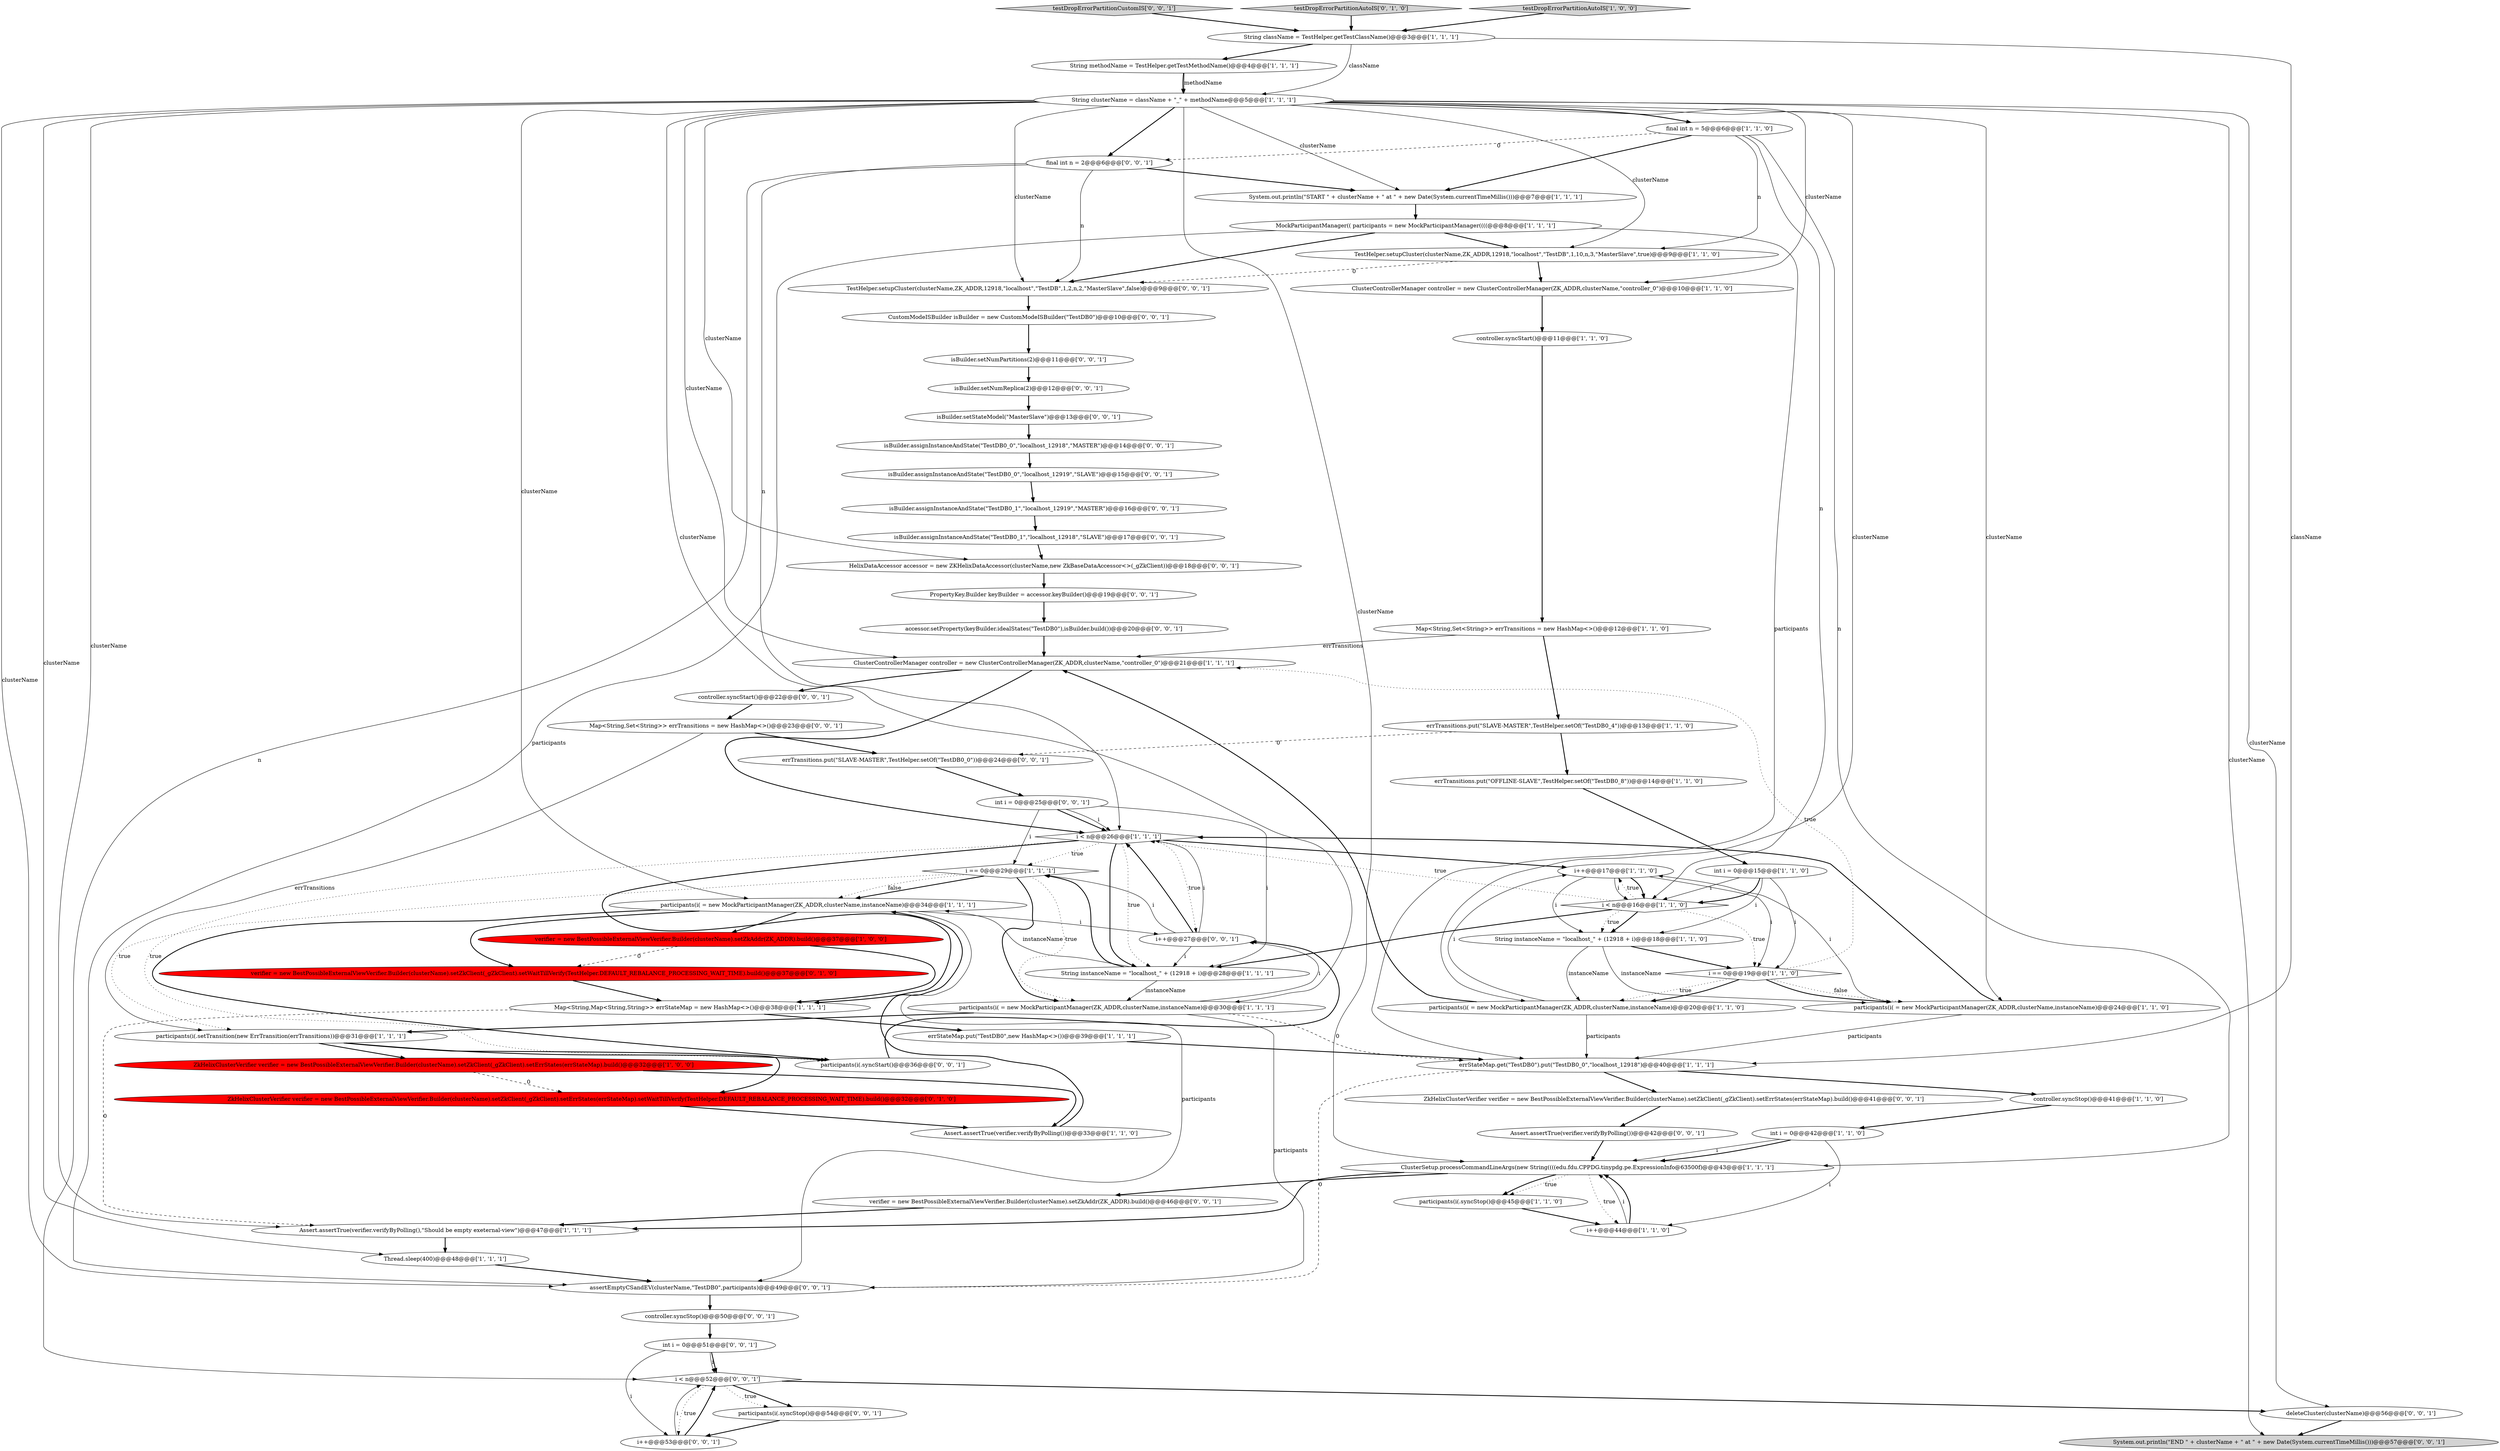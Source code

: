 digraph {
45 [style = filled, label = "CustomModeISBuilder isBuilder = new CustomModeISBuilder(\"TestDB0\")@@@10@@@['0', '0', '1']", fillcolor = white, shape = ellipse image = "AAA0AAABBB3BBB"];
19 [style = filled, label = "i < n@@@26@@@['1', '1', '1']", fillcolor = white, shape = diamond image = "AAA0AAABBB1BBB"];
40 [style = filled, label = "verifier = new BestPossibleExternalViewVerifier.Builder(clusterName).setZkClient(_gZkClient).setWaitTillVerify(TestHelper.DEFAULT_REBALANCE_PROCESSING_WAIT_TIME).build()@@@37@@@['0', '1', '0']", fillcolor = red, shape = ellipse image = "AAA1AAABBB2BBB"];
54 [style = filled, label = "int i = 0@@@25@@@['0', '0', '1']", fillcolor = white, shape = ellipse image = "AAA0AAABBB3BBB"];
59 [style = filled, label = "participants(i(.syncStop()@@@54@@@['0', '0', '1']", fillcolor = white, shape = ellipse image = "AAA0AAABBB3BBB"];
65 [style = filled, label = "testDropErrorPartitionCustomIS['0', '0', '1']", fillcolor = lightgray, shape = diamond image = "AAA0AAABBB3BBB"];
30 [style = filled, label = "String instanceName = \"localhost_\" + (12918 + i)@@@18@@@['1', '1', '0']", fillcolor = white, shape = ellipse image = "AAA0AAABBB1BBB"];
35 [style = filled, label = "ClusterControllerManager controller = new ClusterControllerManager(ZK_ADDR,clusterName,\"controller_0\")@@@10@@@['1', '1', '0']", fillcolor = white, shape = ellipse image = "AAA0AAABBB1BBB"];
22 [style = filled, label = "i == 0@@@29@@@['1', '1', '1']", fillcolor = white, shape = diamond image = "AAA0AAABBB1BBB"];
1 [style = filled, label = "participants(i(.syncStop()@@@45@@@['1', '1', '0']", fillcolor = white, shape = ellipse image = "AAA0AAABBB1BBB"];
46 [style = filled, label = "i < n@@@52@@@['0', '0', '1']", fillcolor = white, shape = diamond image = "AAA0AAABBB3BBB"];
15 [style = filled, label = "Thread.sleep(400)@@@48@@@['1', '1', '1']", fillcolor = white, shape = ellipse image = "AAA0AAABBB1BBB"];
33 [style = filled, label = "errStateMap.get(\"TestDB0\").put(\"TestDB0_0\",\"localhost_12918\")@@@40@@@['1', '1', '1']", fillcolor = white, shape = ellipse image = "AAA0AAABBB1BBB"];
44 [style = filled, label = "accessor.setProperty(keyBuilder.idealStates(\"TestDB0\"),isBuilder.build())@@@20@@@['0', '0', '1']", fillcolor = white, shape = ellipse image = "AAA0AAABBB3BBB"];
52 [style = filled, label = "isBuilder.assignInstanceAndState(\"TestDB0_0\",\"localhost_12918\",\"MASTER\")@@@14@@@['0', '0', '1']", fillcolor = white, shape = ellipse image = "AAA0AAABBB3BBB"];
18 [style = filled, label = "errTransitions.put(\"OFFLINE-SLAVE\",TestHelper.setOf(\"TestDB0_8\"))@@@14@@@['1', '1', '0']", fillcolor = white, shape = ellipse image = "AAA0AAABBB1BBB"];
6 [style = filled, label = "int i = 0@@@42@@@['1', '1', '0']", fillcolor = white, shape = ellipse image = "AAA0AAABBB1BBB"];
7 [style = filled, label = "TestHelper.setupCluster(clusterName,ZK_ADDR,12918,\"localhost\",\"TestDB\",1,10,n,3,\"MasterSlave\",true)@@@9@@@['1', '1', '0']", fillcolor = white, shape = ellipse image = "AAA0AAABBB1BBB"];
56 [style = filled, label = "i++@@@27@@@['0', '0', '1']", fillcolor = white, shape = ellipse image = "AAA0AAABBB3BBB"];
9 [style = filled, label = "String instanceName = \"localhost_\" + (12918 + i)@@@28@@@['1', '1', '1']", fillcolor = white, shape = ellipse image = "AAA0AAABBB1BBB"];
58 [style = filled, label = "isBuilder.setStateModel(\"MasterSlave\")@@@13@@@['0', '0', '1']", fillcolor = white, shape = ellipse image = "AAA0AAABBB3BBB"];
2 [style = filled, label = "participants(i( = new MockParticipantManager(ZK_ADDR,clusterName,instanceName)@@@34@@@['1', '1', '1']", fillcolor = white, shape = ellipse image = "AAA0AAABBB1BBB"];
42 [style = filled, label = "testDropErrorPartitionAutoIS['0', '1', '0']", fillcolor = lightgray, shape = diamond image = "AAA0AAABBB2BBB"];
60 [style = filled, label = "HelixDataAccessor accessor = new ZKHelixDataAccessor(clusterName,new ZkBaseDataAccessor<>(_gZkClient))@@@18@@@['0', '0', '1']", fillcolor = white, shape = ellipse image = "AAA0AAABBB3BBB"];
16 [style = filled, label = "int i = 0@@@15@@@['1', '1', '0']", fillcolor = white, shape = ellipse image = "AAA0AAABBB1BBB"];
11 [style = filled, label = "Assert.assertTrue(verifier.verifyByPolling())@@@33@@@['1', '1', '0']", fillcolor = white, shape = ellipse image = "AAA0AAABBB1BBB"];
51 [style = filled, label = "int i = 0@@@51@@@['0', '0', '1']", fillcolor = white, shape = ellipse image = "AAA0AAABBB3BBB"];
37 [style = filled, label = "i < n@@@16@@@['1', '1', '0']", fillcolor = white, shape = diamond image = "AAA0AAABBB1BBB"];
17 [style = filled, label = "Map<String,Map<String,String>> errStateMap = new HashMap<>()@@@38@@@['1', '1', '1']", fillcolor = white, shape = ellipse image = "AAA0AAABBB1BBB"];
41 [style = filled, label = "ZkHelixClusterVerifier verifier = new BestPossibleExternalViewVerifier.Builder(clusterName).setZkClient(_gZkClient).setErrStates(errStateMap).setWaitTillVerify(TestHelper.DEFAULT_REBALANCE_PROCESSING_WAIT_TIME).build()@@@32@@@['0', '1', '0']", fillcolor = red, shape = ellipse image = "AAA1AAABBB2BBB"];
73 [style = filled, label = "isBuilder.assignInstanceAndState(\"TestDB0_1\",\"localhost_12918\",\"SLAVE\")@@@17@@@['0', '0', '1']", fillcolor = white, shape = ellipse image = "AAA0AAABBB3BBB"];
21 [style = filled, label = "participants(i( = new MockParticipantManager(ZK_ADDR,clusterName,instanceName)@@@24@@@['1', '1', '0']", fillcolor = white, shape = ellipse image = "AAA0AAABBB1BBB"];
57 [style = filled, label = "controller.syncStart()@@@22@@@['0', '0', '1']", fillcolor = white, shape = ellipse image = "AAA0AAABBB3BBB"];
4 [style = filled, label = "i++@@@17@@@['1', '1', '0']", fillcolor = white, shape = ellipse image = "AAA0AAABBB1BBB"];
62 [style = filled, label = "isBuilder.setNumPartitions(2)@@@11@@@['0', '0', '1']", fillcolor = white, shape = ellipse image = "AAA0AAABBB3BBB"];
64 [style = filled, label = "TestHelper.setupCluster(clusterName,ZK_ADDR,12918,\"localhost\",\"TestDB\",1,2,n,2,\"MasterSlave\",false)@@@9@@@['0', '0', '1']", fillcolor = white, shape = ellipse image = "AAA0AAABBB3BBB"];
13 [style = filled, label = "errTransitions.put(\"SLAVE-MASTER\",TestHelper.setOf(\"TestDB0_4\"))@@@13@@@['1', '1', '0']", fillcolor = white, shape = ellipse image = "AAA0AAABBB1BBB"];
29 [style = filled, label = "participants(i(.setTransition(new ErrTransition(errTransitions))@@@31@@@['1', '1', '1']", fillcolor = white, shape = ellipse image = "AAA0AAABBB1BBB"];
12 [style = filled, label = "controller.syncStop()@@@41@@@['1', '1', '0']", fillcolor = white, shape = ellipse image = "AAA0AAABBB1BBB"];
0 [style = filled, label = "Map<String,Set<String>> errTransitions = new HashMap<>()@@@12@@@['1', '1', '0']", fillcolor = white, shape = ellipse image = "AAA0AAABBB1BBB"];
5 [style = filled, label = "ZkHelixClusterVerifier verifier = new BestPossibleExternalViewVerifier.Builder(clusterName).setZkClient(_gZkClient).setErrStates(errStateMap).build()@@@32@@@['1', '0', '0']", fillcolor = red, shape = ellipse image = "AAA1AAABBB1BBB"];
8 [style = filled, label = "participants(i( = new MockParticipantManager(ZK_ADDR,clusterName,instanceName)@@@20@@@['1', '1', '0']", fillcolor = white, shape = ellipse image = "AAA0AAABBB1BBB"];
10 [style = filled, label = "final int n = 5@@@6@@@['1', '1', '0']", fillcolor = white, shape = ellipse image = "AAA0AAABBB1BBB"];
47 [style = filled, label = "isBuilder.setNumReplica(2)@@@12@@@['0', '0', '1']", fillcolor = white, shape = ellipse image = "AAA0AAABBB3BBB"];
28 [style = filled, label = "ClusterSetup.processCommandLineArgs(new String((((edu.fdu.CPPDG.tinypdg.pe.ExpressionInfo@63500f)@@@43@@@['1', '1', '1']", fillcolor = white, shape = ellipse image = "AAA0AAABBB1BBB"];
32 [style = filled, label = "String clusterName = className + \"_\" + methodName@@@5@@@['1', '1', '1']", fillcolor = white, shape = ellipse image = "AAA0AAABBB1BBB"];
27 [style = filled, label = "participants(i( = new MockParticipantManager(ZK_ADDR,clusterName,instanceName)@@@30@@@['1', '1', '1']", fillcolor = white, shape = ellipse image = "AAA0AAABBB1BBB"];
38 [style = filled, label = "MockParticipantManager(( participants = new MockParticipantManager((((@@@8@@@['1', '1', '1']", fillcolor = white, shape = ellipse image = "AAA0AAABBB1BBB"];
61 [style = filled, label = "verifier = new BestPossibleExternalViewVerifier.Builder(clusterName).setZkAddr(ZK_ADDR).build()@@@46@@@['0', '0', '1']", fillcolor = white, shape = ellipse image = "AAA0AAABBB3BBB"];
31 [style = filled, label = "verifier = new BestPossibleExternalViewVerifier.Builder(clusterName).setZkAddr(ZK_ADDR).build()@@@37@@@['1', '0', '0']", fillcolor = red, shape = ellipse image = "AAA1AAABBB1BBB"];
63 [style = filled, label = "errTransitions.put(\"SLAVE-MASTER\",TestHelper.setOf(\"TestDB0_0\"))@@@24@@@['0', '0', '1']", fillcolor = white, shape = ellipse image = "AAA0AAABBB3BBB"];
14 [style = filled, label = "controller.syncStart()@@@11@@@['1', '1', '0']", fillcolor = white, shape = ellipse image = "AAA0AAABBB1BBB"];
39 [style = filled, label = "String className = TestHelper.getTestClassName()@@@3@@@['1', '1', '1']", fillcolor = white, shape = ellipse image = "AAA0AAABBB1BBB"];
55 [style = filled, label = "isBuilder.assignInstanceAndState(\"TestDB0_0\",\"localhost_12919\",\"SLAVE\")@@@15@@@['0', '0', '1']", fillcolor = white, shape = ellipse image = "AAA0AAABBB3BBB"];
3 [style = filled, label = "i++@@@44@@@['1', '1', '0']", fillcolor = white, shape = ellipse image = "AAA0AAABBB1BBB"];
36 [style = filled, label = "Assert.assertTrue(verifier.verifyByPolling(),\"Should be empty exeternal-view\")@@@47@@@['1', '1', '1']", fillcolor = white, shape = ellipse image = "AAA0AAABBB1BBB"];
53 [style = filled, label = "ZkHelixClusterVerifier verifier = new BestPossibleExternalViewVerifier.Builder(clusterName).setZkClient(_gZkClient).setErrStates(errStateMap).build()@@@41@@@['0', '0', '1']", fillcolor = white, shape = ellipse image = "AAA0AAABBB3BBB"];
69 [style = filled, label = "isBuilder.assignInstanceAndState(\"TestDB0_1\",\"localhost_12919\",\"MASTER\")@@@16@@@['0', '0', '1']", fillcolor = white, shape = ellipse image = "AAA0AAABBB3BBB"];
48 [style = filled, label = "PropertyKey.Builder keyBuilder = accessor.keyBuilder()@@@19@@@['0', '0', '1']", fillcolor = white, shape = ellipse image = "AAA0AAABBB3BBB"];
72 [style = filled, label = "Map<String,Set<String>> errTransitions = new HashMap<>()@@@23@@@['0', '0', '1']", fillcolor = white, shape = ellipse image = "AAA0AAABBB3BBB"];
23 [style = filled, label = "errStateMap.put(\"TestDB0\",new HashMap<>())@@@39@@@['1', '1', '1']", fillcolor = white, shape = ellipse image = "AAA0AAABBB1BBB"];
66 [style = filled, label = "i++@@@53@@@['0', '0', '1']", fillcolor = white, shape = ellipse image = "AAA0AAABBB3BBB"];
50 [style = filled, label = "participants(i(.syncStart()@@@36@@@['0', '0', '1']", fillcolor = white, shape = ellipse image = "AAA0AAABBB3BBB"];
25 [style = filled, label = "System.out.println(\"START \" + clusterName + \" at \" + new Date(System.currentTimeMillis()))@@@7@@@['1', '1', '1']", fillcolor = white, shape = ellipse image = "AAA0AAABBB1BBB"];
26 [style = filled, label = "ClusterControllerManager controller = new ClusterControllerManager(ZK_ADDR,clusterName,\"controller_0\")@@@21@@@['1', '1', '1']", fillcolor = white, shape = ellipse image = "AAA0AAABBB1BBB"];
24 [style = filled, label = "i == 0@@@19@@@['1', '1', '0']", fillcolor = white, shape = diamond image = "AAA0AAABBB1BBB"];
49 [style = filled, label = "System.out.println(\"END \" + clusterName + \" at \" + new Date(System.currentTimeMillis()))@@@57@@@['0', '0', '1']", fillcolor = lightgray, shape = ellipse image = "AAA0AAABBB3BBB"];
67 [style = filled, label = "assertEmptyCSandEV(clusterName,\"TestDB0\",participants)@@@49@@@['0', '0', '1']", fillcolor = white, shape = ellipse image = "AAA0AAABBB3BBB"];
70 [style = filled, label = "Assert.assertTrue(verifier.verifyByPolling())@@@42@@@['0', '0', '1']", fillcolor = white, shape = ellipse image = "AAA0AAABBB3BBB"];
34 [style = filled, label = "String methodName = TestHelper.getTestMethodName()@@@4@@@['1', '1', '1']", fillcolor = white, shape = ellipse image = "AAA0AAABBB1BBB"];
68 [style = filled, label = "deleteCluster(clusterName)@@@56@@@['0', '0', '1']", fillcolor = white, shape = ellipse image = "AAA0AAABBB3BBB"];
71 [style = filled, label = "final int n = 2@@@6@@@['0', '0', '1']", fillcolor = white, shape = ellipse image = "AAA0AAABBB3BBB"];
43 [style = filled, label = "controller.syncStop()@@@50@@@['0', '0', '1']", fillcolor = white, shape = ellipse image = "AAA0AAABBB3BBB"];
20 [style = filled, label = "testDropErrorPartitionAutoIS['1', '0', '0']", fillcolor = lightgray, shape = diamond image = "AAA0AAABBB1BBB"];
38->64 [style = bold, label=""];
16->37 [style = bold, label=""];
71->25 [style = bold, label=""];
29->5 [style = bold, label=""];
33->67 [style = dashed, label="0"];
0->13 [style = bold, label=""];
46->66 [style = dotted, label="true"];
7->35 [style = bold, label=""];
50->56 [style = bold, label=""];
31->40 [style = dashed, label="0"];
68->49 [style = bold, label=""];
41->11 [style = bold, label=""];
52->55 [style = bold, label=""];
32->7 [style = solid, label="clusterName"];
4->37 [style = solid, label="i"];
56->9 [style = solid, label="i"];
30->8 [style = solid, label="instanceName"];
54->19 [style = bold, label=""];
59->66 [style = bold, label=""];
37->9 [style = bold, label=""];
3->28 [style = solid, label="i"];
32->35 [style = solid, label="clusterName"];
23->33 [style = bold, label=""];
32->64 [style = solid, label="clusterName"];
24->21 [style = bold, label=""];
19->9 [style = bold, label=""];
38->7 [style = bold, label=""];
32->27 [style = solid, label="clusterName"];
45->62 [style = bold, label=""];
26->57 [style = bold, label=""];
54->19 [style = solid, label="i"];
34->32 [style = bold, label=""];
24->8 [style = dotted, label="true"];
17->36 [style = dashed, label="0"];
51->66 [style = solid, label="i"];
9->27 [style = solid, label="instanceName"];
5->41 [style = dashed, label="0"];
8->4 [style = solid, label="i"];
73->60 [style = bold, label=""];
46->59 [style = bold, label=""];
2->31 [style = bold, label=""];
70->28 [style = bold, label=""];
66->46 [style = bold, label=""];
22->29 [style = dotted, label="true"];
28->36 [style = bold, label=""];
56->22 [style = solid, label="i"];
21->19 [style = bold, label=""];
39->34 [style = bold, label=""];
63->54 [style = bold, label=""];
43->51 [style = bold, label=""];
15->67 [style = bold, label=""];
7->64 [style = dashed, label="0"];
71->46 [style = solid, label="n"];
37->19 [style = dotted, label="true"];
48->44 [style = bold, label=""];
54->9 [style = solid, label="i"];
32->10 [style = bold, label=""];
16->37 [style = solid, label="i"];
60->48 [style = bold, label=""];
47->58 [style = bold, label=""];
32->25 [style = solid, label="clusterName"];
32->49 [style = solid, label="clusterName"];
64->45 [style = bold, label=""];
37->4 [style = dotted, label="true"];
10->25 [style = bold, label=""];
24->26 [style = dotted, label="true"];
28->61 [style = bold, label=""];
65->39 [style = bold, label=""];
71->64 [style = solid, label="n"];
19->9 [style = dotted, label="true"];
19->22 [style = dotted, label="true"];
40->17 [style = bold, label=""];
66->46 [style = solid, label="i"];
10->71 [style = dashed, label="0"];
20->39 [style = bold, label=""];
46->68 [style = bold, label=""];
5->11 [style = bold, label=""];
16->30 [style = solid, label="i"];
39->32 [style = solid, label="className"];
24->8 [style = bold, label=""];
27->29 [style = bold, label=""];
32->21 [style = solid, label="clusterName"];
24->21 [style = dotted, label="false"];
13->18 [style = bold, label=""];
30->21 [style = solid, label="instanceName"];
10->37 [style = solid, label="n"];
25->38 [style = bold, label=""];
9->22 [style = bold, label=""];
30->24 [style = bold, label=""];
2->56 [style = solid, label="i"];
51->46 [style = solid, label="i"];
22->2 [style = bold, label=""];
32->2 [style = solid, label="clusterName"];
10->7 [style = solid, label="n"];
32->67 [style = solid, label="clusterName"];
6->28 [style = solid, label="i"];
32->71 [style = bold, label=""];
55->69 [style = bold, label=""];
28->3 [style = dotted, label="true"];
10->28 [style = solid, label="n"];
37->30 [style = bold, label=""];
8->33 [style = solid, label="participants"];
21->4 [style = solid, label="i"];
42->39 [style = bold, label=""];
1->3 [style = bold, label=""];
19->17 [style = bold, label=""];
33->12 [style = bold, label=""];
26->19 [style = bold, label=""];
28->1 [style = dotted, label="true"];
35->14 [style = bold, label=""];
17->23 [style = bold, label=""];
27->67 [style = solid, label="participants"];
61->36 [style = bold, label=""];
3->28 [style = bold, label=""];
56->19 [style = solid, label="i"];
72->63 [style = bold, label=""];
46->59 [style = dotted, label="true"];
29->50 [style = bold, label=""];
32->68 [style = solid, label="clusterName"];
22->27 [style = dotted, label="true"];
19->56 [style = dotted, label="true"];
71->19 [style = solid, label="n"];
2->67 [style = solid, label="participants"];
13->63 [style = dashed, label="0"];
0->26 [style = solid, label="errTransitions"];
62->47 [style = bold, label=""];
31->17 [style = bold, label=""];
38->33 [style = solid, label="participants"];
27->56 [style = solid, label="i"];
34->32 [style = solid, label="methodName"];
27->33 [style = dashed, label="0"];
6->3 [style = solid, label="i"];
67->43 [style = bold, label=""];
21->33 [style = solid, label="participants"];
32->36 [style = solid, label="clusterName"];
18->16 [style = bold, label=""];
32->8 [style = solid, label="clusterName"];
19->50 [style = dotted, label="true"];
54->22 [style = solid, label="i"];
37->24 [style = dotted, label="true"];
29->41 [style = bold, label=""];
36->15 [style = bold, label=""];
28->1 [style = bold, label=""];
2->40 [style = bold, label=""];
22->2 [style = dotted, label="false"];
57->72 [style = bold, label=""];
39->33 [style = solid, label="className"];
12->6 [style = bold, label=""];
2->50 [style = bold, label=""];
33->53 [style = bold, label=""];
51->46 [style = bold, label=""];
11->2 [style = bold, label=""];
38->67 [style = solid, label="participants"];
37->30 [style = dotted, label="true"];
9->2 [style = solid, label="instanceName"];
32->15 [style = solid, label="clusterName"];
4->24 [style = solid, label="i"];
14->0 [style = bold, label=""];
4->37 [style = bold, label=""];
22->27 [style = bold, label=""];
44->26 [style = bold, label=""];
53->70 [style = bold, label=""];
32->60 [style = solid, label="clusterName"];
32->26 [style = solid, label="clusterName"];
56->19 [style = bold, label=""];
4->30 [style = solid, label="i"];
69->73 [style = bold, label=""];
16->24 [style = solid, label="i"];
58->52 [style = bold, label=""];
19->4 [style = bold, label=""];
72->29 [style = solid, label="errTransitions"];
32->28 [style = solid, label="clusterName"];
6->28 [style = bold, label=""];
8->26 [style = bold, label=""];
}
